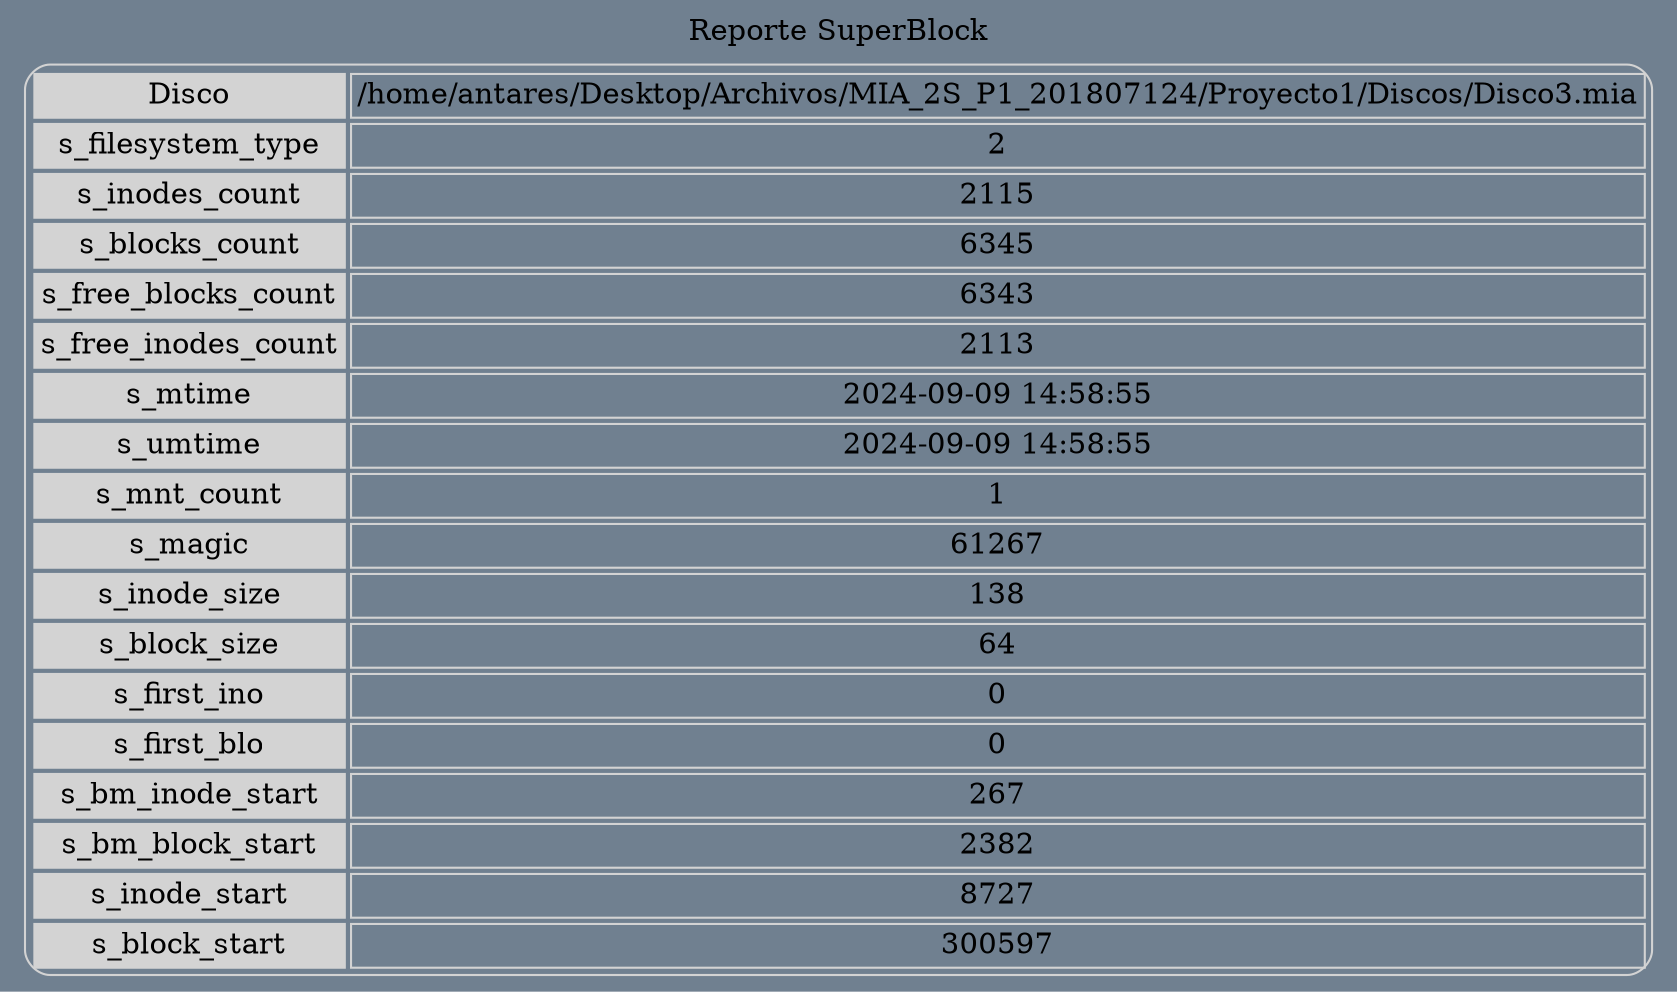 digraph grid {bgcolor="slategrey" label=" Reporte SuperBlock "layout=dot labelloc = "t"edge [weigth=1000 style=dashed color=red4 dir = "both" arrowtail="open" arrowhead="open"]a0[shape=none, color=lightgrey, label=<
<TABLE cellspacing="3" cellpadding="2" style="rounded" >
<TR><TD bgcolor="lightgrey">Disco</TD><TD>/home/antares/Desktop/Archivos/MIA_2S_P1_201807124/Proyecto1/Discos/Disco3.mia</TD></TR>
<TR><TD bgcolor="lightgrey">s_filesystem_type</TD><TD>2</TD></TR>
<TR><TD bgcolor="lightgrey">s_inodes_count</TD><TD>2115</TD></TR>
<TR><TD bgcolor="lightgrey">s_blocks_count</TD><TD>6345</TD></TR>
<TR><TD bgcolor="lightgrey">s_free_blocks_count</TD><TD>6343</TD></TR>
<TR><TD bgcolor="lightgrey">s_free_inodes_count</TD><TD>2113</TD></TR>
<TR><TD bgcolor="lightgrey">s_mtime</TD><TD>2024-09-09 14:58:55</TD></TR>
<TR><TD bgcolor="lightgrey">s_umtime</TD><TD>2024-09-09 14:58:55</TD></TR>
<TR><TD bgcolor="lightgrey">s_mnt_count</TD><TD>1</TD></TR>
<TR><TD bgcolor="lightgrey">s_magic</TD><TD>61267</TD></TR>
<TR><TD bgcolor="lightgrey">s_inode_size</TD><TD>138</TD></TR>
<TR><TD bgcolor="lightgrey">s_block_size</TD><TD>64</TD></TR>
<TR><TD bgcolor="lightgrey">s_first_ino</TD><TD>0</TD></TR>
<TR><TD bgcolor="lightgrey">s_first_blo</TD><TD>0</TD></TR>
<TR><TD bgcolor="lightgrey">s_bm_inode_start</TD><TD>267</TD></TR>
<TR><TD bgcolor="lightgrey">s_bm_block_start</TD><TD>2382</TD></TR>
<TR><TD bgcolor="lightgrey">s_inode_start</TD><TD>8727</TD></TR>
<TR><TD bgcolor="lightgrey">s_block_start</TD><TD>300597</TD></TR>
</TABLE>>];
}